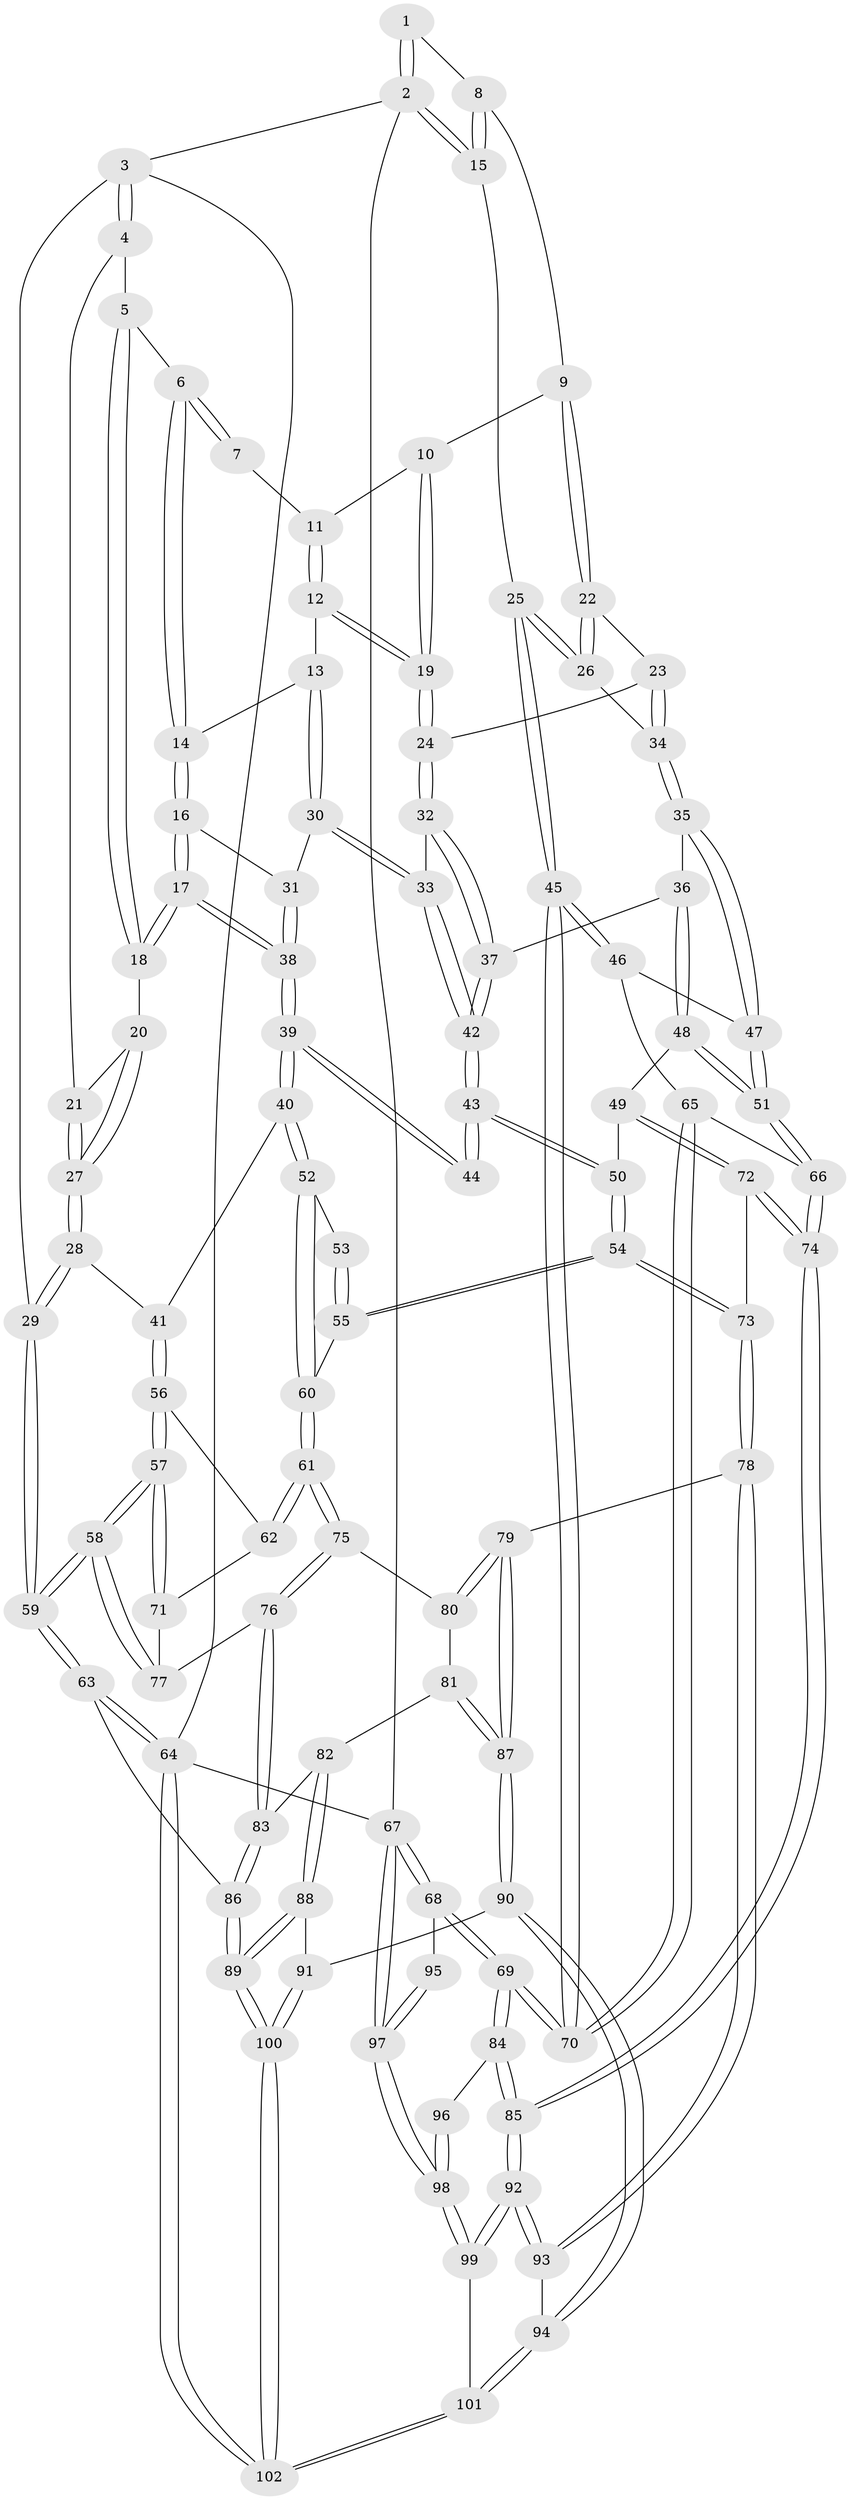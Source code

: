 // coarse degree distribution, {4: 0.3770491803278688, 8: 0.01639344262295082, 5: 0.39344262295081966, 3: 0.16393442622950818, 2: 0.01639344262295082, 6: 0.03278688524590164}
// Generated by graph-tools (version 1.1) at 2025/42/03/06/25 10:42:33]
// undirected, 102 vertices, 252 edges
graph export_dot {
graph [start="1"]
  node [color=gray90,style=filled];
  1 [pos="+0.9485758606852357+0"];
  2 [pos="+1+0"];
  3 [pos="+0+0"];
  4 [pos="+0.17542096746308256+0"];
  5 [pos="+0.25144409962617836+0"];
  6 [pos="+0.4873232359672827+0"];
  7 [pos="+0.6846449586674235+0"];
  8 [pos="+0.9062127040456833+0.05472658041448302"];
  9 [pos="+0.9015602666795827+0.07237647556995382"];
  10 [pos="+0.8045589525255348+0.0854755283434877"];
  11 [pos="+0.7380966868927521+0"];
  12 [pos="+0.6770364234219133+0.12901411433728677"];
  13 [pos="+0.648002508459512+0.12843709530969064"];
  14 [pos="+0.5333907757097736+0.045157357160423524"];
  15 [pos="+1+0.02799295212675988"];
  16 [pos="+0.5017752381093376+0.13892060415867843"];
  17 [pos="+0.39678563480744955+0.2335950647013295"];
  18 [pos="+0.36048428622224776+0.20241099114744338"];
  19 [pos="+0.7561255854116119+0.1769507285283031"];
  20 [pos="+0.3066174275282657+0.20714147216442108"];
  21 [pos="+0.21216358099672403+0.1335775507076871"];
  22 [pos="+0.9494021708885546+0.1663845942539253"];
  23 [pos="+0.9092864532234198+0.19687429718730223"];
  24 [pos="+0.7571090129996064+0.17991523423155728"];
  25 [pos="+1+0.2319877389098207"];
  26 [pos="+1+0.21028122089705728"];
  27 [pos="+0.1760764204779428+0.2656667364600744"];
  28 [pos="+0.13096988399942153+0.3178491753816843"];
  29 [pos="+0+0.14693835265302307"];
  30 [pos="+0.6051506169339145+0.2506586381118578"];
  31 [pos="+0.5895772040282047+0.24593333685468088"];
  32 [pos="+0.7409955972534985+0.25817516127199436"];
  33 [pos="+0.6325132845888877+0.28219322314768613"];
  34 [pos="+0.8509600757490636+0.34837588740219494"];
  35 [pos="+0.845629274430208+0.3567598584330553"];
  36 [pos="+0.8243057201762197+0.3517158651678886"];
  37 [pos="+0.8092303361421757+0.34200770941399167"];
  38 [pos="+0.4099692353644002+0.3137731582228929"];
  39 [pos="+0.40694915319857955+0.33510580124285566"];
  40 [pos="+0.2791879143961819+0.3943953978971511"];
  41 [pos="+0.16187647467169347+0.3611046792824862"];
  42 [pos="+0.6035673063188712+0.4073716675620661"];
  43 [pos="+0.5699845694404966+0.46532746760472"];
  44 [pos="+0.45717893782299457+0.38576478150549354"];
  45 [pos="+1+0.4173325786696881"];
  46 [pos="+0.9957011874367492+0.4474887333576807"];
  47 [pos="+0.8745154529535282+0.39465332963692473"];
  48 [pos="+0.6821410718623514+0.504374291624952"];
  49 [pos="+0.5875711470454272+0.4905556440533272"];
  50 [pos="+0.5745792931440585+0.48092732206916694"];
  51 [pos="+0.7872064453369088+0.5656302548323286"];
  52 [pos="+0.2999146105427601+0.5147104641556172"];
  53 [pos="+0.3981022720082929+0.4796791181458429"];
  54 [pos="+0.43029775749286914+0.6138909354702918"];
  55 [pos="+0.39954620188335216+0.6033288086011643"];
  56 [pos="+0.14524498541937234+0.4114384436009064"];
  57 [pos="+0+0.5762361484504437"];
  58 [pos="+0+0.6019731187909435"];
  59 [pos="+0+0.6069308216399014"];
  60 [pos="+0.30206496923047693+0.5832900220893561"];
  61 [pos="+0.24040468531331802+0.6248654791045"];
  62 [pos="+0.15573019465712615+0.562449021802925"];
  63 [pos="+0+0.7259864359939934"];
  64 [pos="+0+1"];
  65 [pos="+0.8998754681417697+0.6090532389309611"];
  66 [pos="+0.828760004786289+0.645837247632563"];
  67 [pos="+1+1"];
  68 [pos="+1+0.88656691059184"];
  69 [pos="+1+0.7670046005425023"];
  70 [pos="+1+0.714932935719065"];
  71 [pos="+0.06164382044342895+0.5823403756298294"];
  72 [pos="+0.6372376411909491+0.7121430704837768"];
  73 [pos="+0.47147062733096545+0.7695920553617576"];
  74 [pos="+0.7953059010371764+0.7720409018003501"];
  75 [pos="+0.23445352017189613+0.6479384997019121"];
  76 [pos="+0.14455328480671378+0.7177221824819697"];
  77 [pos="+0.10890328462509971+0.662654255201305"];
  78 [pos="+0.4654603877572056+0.7818868307483636"];
  79 [pos="+0.37877466596873627+0.7999148975204715"];
  80 [pos="+0.2703686912651376+0.7125692656619564"];
  81 [pos="+0.21976122944176937+0.8302302188468142"];
  82 [pos="+0.1440015816900922+0.8145044357396506"];
  83 [pos="+0.10737242253529233+0.7642514754603994"];
  84 [pos="+0.82075898262803+0.7846308591541784"];
  85 [pos="+0.7967692646454093+0.7757440649425161"];
  86 [pos="+0+0.757264421332013"];
  87 [pos="+0.29138377598017+0.8859504595152817"];
  88 [pos="+0.13331441336399155+0.8780535557961751"];
  89 [pos="+0.1009412708035928+0.967413191911328"];
  90 [pos="+0.2885469719144806+0.9114454941540283"];
  91 [pos="+0.2442207787686225+0.9188751497625262"];
  92 [pos="+0.6363662999093269+1"];
  93 [pos="+0.5226815025367564+0.9287125220467491"];
  94 [pos="+0.30158331955929074+0.955027597701169"];
  95 [pos="+0.9339902792955509+0.9096657482939422"];
  96 [pos="+0.8885901569721733+0.8748120596660773"];
  97 [pos="+1+1"];
  98 [pos="+0.8877644139819764+1"];
  99 [pos="+0.6403880417805746+1"];
  100 [pos="+0.10134072166308476+0.9692517456576742"];
  101 [pos="+0.2804578152201679+1"];
  102 [pos="+0.06334192191064977+1"];
  1 -- 2;
  1 -- 2;
  1 -- 8;
  2 -- 3;
  2 -- 15;
  2 -- 15;
  2 -- 67;
  3 -- 4;
  3 -- 4;
  3 -- 29;
  3 -- 64;
  4 -- 5;
  4 -- 21;
  5 -- 6;
  5 -- 18;
  5 -- 18;
  6 -- 7;
  6 -- 7;
  6 -- 14;
  6 -- 14;
  7 -- 11;
  8 -- 9;
  8 -- 15;
  8 -- 15;
  9 -- 10;
  9 -- 22;
  9 -- 22;
  10 -- 11;
  10 -- 19;
  10 -- 19;
  11 -- 12;
  11 -- 12;
  12 -- 13;
  12 -- 19;
  12 -- 19;
  13 -- 14;
  13 -- 30;
  13 -- 30;
  14 -- 16;
  14 -- 16;
  15 -- 25;
  16 -- 17;
  16 -- 17;
  16 -- 31;
  17 -- 18;
  17 -- 18;
  17 -- 38;
  17 -- 38;
  18 -- 20;
  19 -- 24;
  19 -- 24;
  20 -- 21;
  20 -- 27;
  20 -- 27;
  21 -- 27;
  21 -- 27;
  22 -- 23;
  22 -- 26;
  22 -- 26;
  23 -- 24;
  23 -- 34;
  23 -- 34;
  24 -- 32;
  24 -- 32;
  25 -- 26;
  25 -- 26;
  25 -- 45;
  25 -- 45;
  26 -- 34;
  27 -- 28;
  27 -- 28;
  28 -- 29;
  28 -- 29;
  28 -- 41;
  29 -- 59;
  29 -- 59;
  30 -- 31;
  30 -- 33;
  30 -- 33;
  31 -- 38;
  31 -- 38;
  32 -- 33;
  32 -- 37;
  32 -- 37;
  33 -- 42;
  33 -- 42;
  34 -- 35;
  34 -- 35;
  35 -- 36;
  35 -- 47;
  35 -- 47;
  36 -- 37;
  36 -- 48;
  36 -- 48;
  37 -- 42;
  37 -- 42;
  38 -- 39;
  38 -- 39;
  39 -- 40;
  39 -- 40;
  39 -- 44;
  39 -- 44;
  40 -- 41;
  40 -- 52;
  40 -- 52;
  41 -- 56;
  41 -- 56;
  42 -- 43;
  42 -- 43;
  43 -- 44;
  43 -- 44;
  43 -- 50;
  43 -- 50;
  45 -- 46;
  45 -- 46;
  45 -- 70;
  45 -- 70;
  46 -- 47;
  46 -- 65;
  47 -- 51;
  47 -- 51;
  48 -- 49;
  48 -- 51;
  48 -- 51;
  49 -- 50;
  49 -- 72;
  49 -- 72;
  50 -- 54;
  50 -- 54;
  51 -- 66;
  51 -- 66;
  52 -- 53;
  52 -- 60;
  52 -- 60;
  53 -- 55;
  53 -- 55;
  54 -- 55;
  54 -- 55;
  54 -- 73;
  54 -- 73;
  55 -- 60;
  56 -- 57;
  56 -- 57;
  56 -- 62;
  57 -- 58;
  57 -- 58;
  57 -- 71;
  57 -- 71;
  58 -- 59;
  58 -- 59;
  58 -- 77;
  58 -- 77;
  59 -- 63;
  59 -- 63;
  60 -- 61;
  60 -- 61;
  61 -- 62;
  61 -- 62;
  61 -- 75;
  61 -- 75;
  62 -- 71;
  63 -- 64;
  63 -- 64;
  63 -- 86;
  64 -- 102;
  64 -- 102;
  64 -- 67;
  65 -- 66;
  65 -- 70;
  65 -- 70;
  66 -- 74;
  66 -- 74;
  67 -- 68;
  67 -- 68;
  67 -- 97;
  67 -- 97;
  68 -- 69;
  68 -- 69;
  68 -- 95;
  69 -- 70;
  69 -- 70;
  69 -- 84;
  69 -- 84;
  71 -- 77;
  72 -- 73;
  72 -- 74;
  72 -- 74;
  73 -- 78;
  73 -- 78;
  74 -- 85;
  74 -- 85;
  75 -- 76;
  75 -- 76;
  75 -- 80;
  76 -- 77;
  76 -- 83;
  76 -- 83;
  78 -- 79;
  78 -- 93;
  78 -- 93;
  79 -- 80;
  79 -- 80;
  79 -- 87;
  79 -- 87;
  80 -- 81;
  81 -- 82;
  81 -- 87;
  81 -- 87;
  82 -- 83;
  82 -- 88;
  82 -- 88;
  83 -- 86;
  83 -- 86;
  84 -- 85;
  84 -- 85;
  84 -- 96;
  85 -- 92;
  85 -- 92;
  86 -- 89;
  86 -- 89;
  87 -- 90;
  87 -- 90;
  88 -- 89;
  88 -- 89;
  88 -- 91;
  89 -- 100;
  89 -- 100;
  90 -- 91;
  90 -- 94;
  90 -- 94;
  91 -- 100;
  91 -- 100;
  92 -- 93;
  92 -- 93;
  92 -- 99;
  92 -- 99;
  93 -- 94;
  94 -- 101;
  94 -- 101;
  95 -- 97;
  95 -- 97;
  96 -- 98;
  96 -- 98;
  97 -- 98;
  97 -- 98;
  98 -- 99;
  98 -- 99;
  99 -- 101;
  100 -- 102;
  100 -- 102;
  101 -- 102;
  101 -- 102;
}
